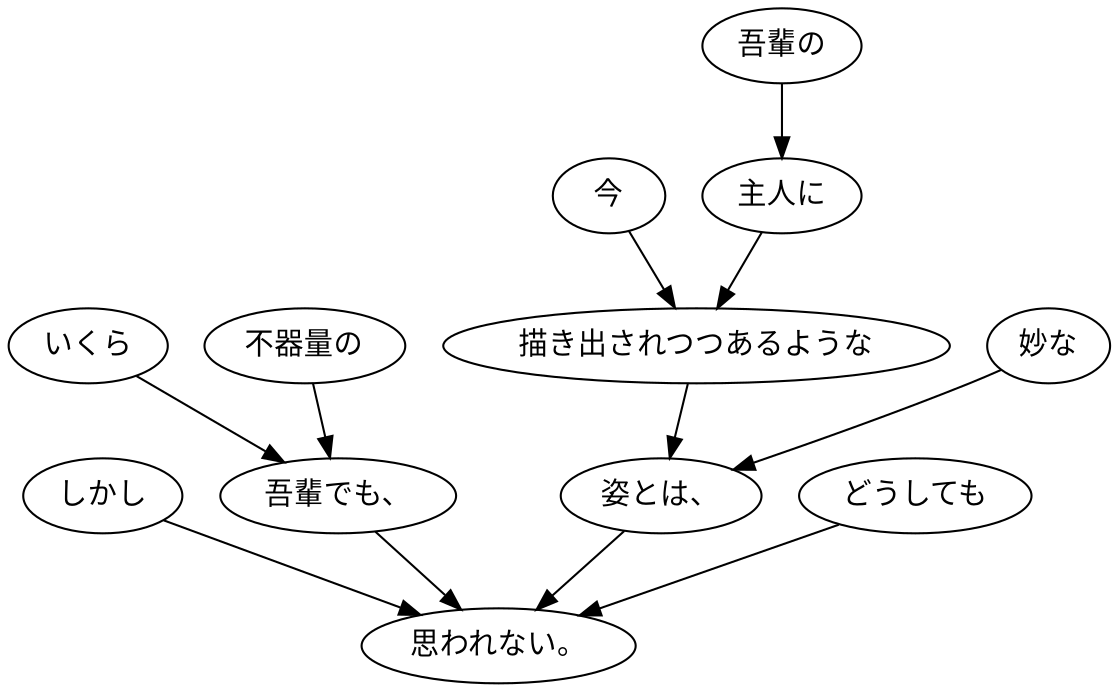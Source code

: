 digraph graph161 {
	node0 [label="しかし"];
	node1 [label="いくら"];
	node2 [label="不器量の"];
	node3 [label="吾輩でも、"];
	node4 [label="今"];
	node5 [label="吾輩の"];
	node6 [label="主人に"];
	node7 [label="描き出されつつあるような"];
	node8 [label="妙な"];
	node9 [label="姿とは、"];
	node10 [label="どうしても"];
	node11 [label="思われない。"];
	node0 -> node11;
	node1 -> node3;
	node2 -> node3;
	node3 -> node11;
	node4 -> node7;
	node5 -> node6;
	node6 -> node7;
	node7 -> node9;
	node8 -> node9;
	node9 -> node11;
	node10 -> node11;
}
